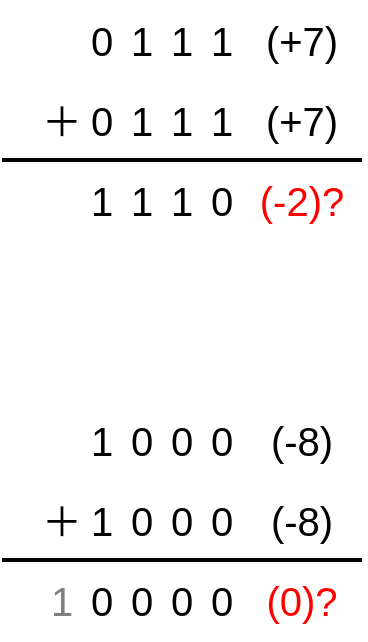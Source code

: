 <mxfile version="20.3.0" type="device"><diagram id="qaDsmAlk71Bii_qU_LpS" name="ページ1"><mxGraphModel dx="782" dy="849" grid="1" gridSize="10" guides="1" tooltips="1" connect="1" arrows="1" fold="1" page="1" pageScale="1" pageWidth="827" pageHeight="1169" math="0" shadow="0"><root><mxCell id="0"/><mxCell id="1" parent="0"/><mxCell id="b2P7bplVdO-MJ82myQO_-1" value="0" style="text;html=1;strokeColor=none;fillColor=none;align=center;verticalAlign=middle;whiteSpace=wrap;rounded=0;fontSize=20;" parent="1" vertex="1"><mxGeometry x="160" y="240" width="20" height="40" as="geometry"/></mxCell><mxCell id="b2P7bplVdO-MJ82myQO_-3" value="1" style="text;html=1;strokeColor=none;fillColor=none;align=center;verticalAlign=middle;whiteSpace=wrap;rounded=0;fontSize=20;" parent="1" vertex="1"><mxGeometry x="180" y="240" width="20" height="40" as="geometry"/></mxCell><mxCell id="b2P7bplVdO-MJ82myQO_-4" value="1" style="text;html=1;strokeColor=none;fillColor=none;align=center;verticalAlign=middle;whiteSpace=wrap;rounded=0;fontSize=20;" parent="1" vertex="1"><mxGeometry x="200" y="240" width="20" height="40" as="geometry"/></mxCell><mxCell id="b2P7bplVdO-MJ82myQO_-5" value="1" style="text;html=1;strokeColor=none;fillColor=none;align=center;verticalAlign=middle;whiteSpace=wrap;rounded=0;fontSize=20;" parent="1" vertex="1"><mxGeometry x="220" y="240" width="20" height="40" as="geometry"/></mxCell><mxCell id="b2P7bplVdO-MJ82myQO_-6" value="＋" style="text;html=1;strokeColor=none;fillColor=none;align=center;verticalAlign=middle;whiteSpace=wrap;rounded=0;fontSize=20;" parent="1" vertex="1"><mxGeometry x="140" y="280" width="20" height="40" as="geometry"/></mxCell><mxCell id="b2P7bplVdO-MJ82myQO_-7" value="0" style="text;html=1;strokeColor=none;fillColor=none;align=center;verticalAlign=middle;whiteSpace=wrap;rounded=0;fontSize=20;" parent="1" vertex="1"><mxGeometry x="160" y="280" width="20" height="40" as="geometry"/></mxCell><mxCell id="b2P7bplVdO-MJ82myQO_-8" value="1" style="text;html=1;strokeColor=none;fillColor=none;align=center;verticalAlign=middle;whiteSpace=wrap;rounded=0;fontSize=20;" parent="1" vertex="1"><mxGeometry x="180" y="280" width="20" height="40" as="geometry"/></mxCell><mxCell id="b2P7bplVdO-MJ82myQO_-9" value="1" style="text;html=1;strokeColor=none;fillColor=none;align=center;verticalAlign=middle;whiteSpace=wrap;rounded=0;fontSize=20;" parent="1" vertex="1"><mxGeometry x="200" y="280" width="20" height="40" as="geometry"/></mxCell><mxCell id="b2P7bplVdO-MJ82myQO_-10" value="1" style="text;html=1;strokeColor=none;fillColor=none;align=center;verticalAlign=middle;whiteSpace=wrap;rounded=0;fontSize=20;" parent="1" vertex="1"><mxGeometry x="220" y="280" width="20" height="40" as="geometry"/></mxCell><mxCell id="b2P7bplVdO-MJ82myQO_-11" value="(+7)" style="text;html=1;strokeColor=none;fillColor=none;align=center;verticalAlign=middle;whiteSpace=wrap;rounded=0;fontSize=20;" parent="1" vertex="1"><mxGeometry x="240" y="240" width="60" height="40" as="geometry"/></mxCell><mxCell id="b2P7bplVdO-MJ82myQO_-12" value="(+7)" style="text;html=1;strokeColor=none;fillColor=none;align=center;verticalAlign=middle;whiteSpace=wrap;rounded=0;fontSize=20;" parent="1" vertex="1"><mxGeometry x="240" y="280" width="60" height="40" as="geometry"/></mxCell><mxCell id="b2P7bplVdO-MJ82myQO_-13" value="" style="endArrow=none;html=1;rounded=0;fontSize=20;exitX=1;exitY=1;exitDx=0;exitDy=0;strokeWidth=2;" parent="1" source="b2P7bplVdO-MJ82myQO_-12" edge="1"><mxGeometry width="50" height="50" relative="1" as="geometry"><mxPoint x="380" y="460" as="sourcePoint"/><mxPoint x="120" y="320" as="targetPoint"/></mxGeometry></mxCell><mxCell id="b2P7bplVdO-MJ82myQO_-14" value="1" style="text;html=1;strokeColor=none;fillColor=none;align=center;verticalAlign=middle;whiteSpace=wrap;rounded=0;fontSize=20;" parent="1" vertex="1"><mxGeometry x="160" y="320" width="20" height="40" as="geometry"/></mxCell><mxCell id="b2P7bplVdO-MJ82myQO_-15" value="1" style="text;html=1;strokeColor=none;fillColor=none;align=center;verticalAlign=middle;whiteSpace=wrap;rounded=0;fontSize=20;" parent="1" vertex="1"><mxGeometry x="180" y="320" width="20" height="40" as="geometry"/></mxCell><mxCell id="b2P7bplVdO-MJ82myQO_-16" value="1" style="text;html=1;strokeColor=none;fillColor=none;align=center;verticalAlign=middle;whiteSpace=wrap;rounded=0;fontSize=20;" parent="1" vertex="1"><mxGeometry x="200" y="320" width="20" height="40" as="geometry"/></mxCell><mxCell id="b2P7bplVdO-MJ82myQO_-17" value="0" style="text;html=1;strokeColor=none;fillColor=none;align=center;verticalAlign=middle;whiteSpace=wrap;rounded=0;fontSize=20;" parent="1" vertex="1"><mxGeometry x="220" y="320" width="20" height="40" as="geometry"/></mxCell><mxCell id="b2P7bplVdO-MJ82myQO_-18" value="(-2)?" style="text;html=1;strokeColor=none;fillColor=none;align=center;verticalAlign=middle;whiteSpace=wrap;rounded=0;fontSize=20;fontColor=#FF0000;" parent="1" vertex="1"><mxGeometry x="240" y="320" width="60" height="40" as="geometry"/></mxCell><mxCell id="22TnniK7wGhGQu-h6cLL-1" value="1" style="text;html=1;strokeColor=none;fillColor=none;align=center;verticalAlign=middle;whiteSpace=wrap;rounded=0;fontSize=20;" vertex="1" parent="1"><mxGeometry x="160" y="440" width="20" height="40" as="geometry"/></mxCell><mxCell id="22TnniK7wGhGQu-h6cLL-2" value="0" style="text;html=1;strokeColor=none;fillColor=none;align=center;verticalAlign=middle;whiteSpace=wrap;rounded=0;fontSize=20;" vertex="1" parent="1"><mxGeometry x="180" y="440" width="20" height="40" as="geometry"/></mxCell><mxCell id="22TnniK7wGhGQu-h6cLL-3" value="0" style="text;html=1;strokeColor=none;fillColor=none;align=center;verticalAlign=middle;whiteSpace=wrap;rounded=0;fontSize=20;" vertex="1" parent="1"><mxGeometry x="200" y="440" width="20" height="40" as="geometry"/></mxCell><mxCell id="22TnniK7wGhGQu-h6cLL-4" value="0" style="text;html=1;strokeColor=none;fillColor=none;align=center;verticalAlign=middle;whiteSpace=wrap;rounded=0;fontSize=20;" vertex="1" parent="1"><mxGeometry x="220" y="440" width="20" height="40" as="geometry"/></mxCell><mxCell id="22TnniK7wGhGQu-h6cLL-5" value="＋" style="text;html=1;strokeColor=none;fillColor=none;align=center;verticalAlign=middle;whiteSpace=wrap;rounded=0;fontSize=20;" vertex="1" parent="1"><mxGeometry x="140" y="480" width="20" height="40" as="geometry"/></mxCell><mxCell id="22TnniK7wGhGQu-h6cLL-6" value="1" style="text;html=1;strokeColor=none;fillColor=none;align=center;verticalAlign=middle;whiteSpace=wrap;rounded=0;fontSize=20;" vertex="1" parent="1"><mxGeometry x="160" y="480" width="20" height="40" as="geometry"/></mxCell><mxCell id="22TnniK7wGhGQu-h6cLL-7" value="0" style="text;html=1;strokeColor=none;fillColor=none;align=center;verticalAlign=middle;whiteSpace=wrap;rounded=0;fontSize=20;" vertex="1" parent="1"><mxGeometry x="180" y="480" width="20" height="40" as="geometry"/></mxCell><mxCell id="22TnniK7wGhGQu-h6cLL-8" value="0" style="text;html=1;strokeColor=none;fillColor=none;align=center;verticalAlign=middle;whiteSpace=wrap;rounded=0;fontSize=20;" vertex="1" parent="1"><mxGeometry x="200" y="480" width="20" height="40" as="geometry"/></mxCell><mxCell id="22TnniK7wGhGQu-h6cLL-9" value="0" style="text;html=1;strokeColor=none;fillColor=none;align=center;verticalAlign=middle;whiteSpace=wrap;rounded=0;fontSize=20;" vertex="1" parent="1"><mxGeometry x="220" y="480" width="20" height="40" as="geometry"/></mxCell><mxCell id="22TnniK7wGhGQu-h6cLL-10" value="(-8)" style="text;html=1;strokeColor=none;fillColor=none;align=center;verticalAlign=middle;whiteSpace=wrap;rounded=0;fontSize=20;" vertex="1" parent="1"><mxGeometry x="240" y="440" width="60" height="40" as="geometry"/></mxCell><mxCell id="22TnniK7wGhGQu-h6cLL-11" value="(-8)" style="text;html=1;strokeColor=none;fillColor=none;align=center;verticalAlign=middle;whiteSpace=wrap;rounded=0;fontSize=20;" vertex="1" parent="1"><mxGeometry x="240" y="480" width="60" height="40" as="geometry"/></mxCell><mxCell id="22TnniK7wGhGQu-h6cLL-12" value="" style="endArrow=none;html=1;rounded=0;fontSize=20;exitX=1;exitY=1;exitDx=0;exitDy=0;strokeWidth=2;" edge="1" parent="1" source="22TnniK7wGhGQu-h6cLL-11"><mxGeometry width="50" height="50" relative="1" as="geometry"><mxPoint x="380" y="660" as="sourcePoint"/><mxPoint x="120" y="520" as="targetPoint"/></mxGeometry></mxCell><mxCell id="22TnniK7wGhGQu-h6cLL-13" value="0" style="text;html=1;strokeColor=none;fillColor=none;align=center;verticalAlign=middle;whiteSpace=wrap;rounded=0;fontSize=20;" vertex="1" parent="1"><mxGeometry x="160" y="520" width="20" height="40" as="geometry"/></mxCell><mxCell id="22TnniK7wGhGQu-h6cLL-14" value="0" style="text;html=1;strokeColor=none;fillColor=none;align=center;verticalAlign=middle;whiteSpace=wrap;rounded=0;fontSize=20;" vertex="1" parent="1"><mxGeometry x="180" y="520" width="20" height="40" as="geometry"/></mxCell><mxCell id="22TnniK7wGhGQu-h6cLL-15" value="0" style="text;html=1;strokeColor=none;fillColor=none;align=center;verticalAlign=middle;whiteSpace=wrap;rounded=0;fontSize=20;" vertex="1" parent="1"><mxGeometry x="200" y="520" width="20" height="40" as="geometry"/></mxCell><mxCell id="22TnniK7wGhGQu-h6cLL-16" value="0" style="text;html=1;strokeColor=none;fillColor=none;align=center;verticalAlign=middle;whiteSpace=wrap;rounded=0;fontSize=20;" vertex="1" parent="1"><mxGeometry x="220" y="520" width="20" height="40" as="geometry"/></mxCell><mxCell id="22TnniK7wGhGQu-h6cLL-17" value="(0)?" style="text;html=1;strokeColor=none;fillColor=none;align=center;verticalAlign=middle;whiteSpace=wrap;rounded=0;fontSize=20;fontColor=#FF0000;" vertex="1" parent="1"><mxGeometry x="240" y="520" width="60" height="40" as="geometry"/></mxCell><mxCell id="22TnniK7wGhGQu-h6cLL-18" value="1" style="text;html=1;strokeColor=none;fillColor=none;align=center;verticalAlign=middle;whiteSpace=wrap;rounded=0;fontSize=20;labelBorderColor=none;fontColor=#808080;" vertex="1" parent="1"><mxGeometry x="140" y="520" width="20" height="40" as="geometry"/></mxCell></root></mxGraphModel></diagram></mxfile>